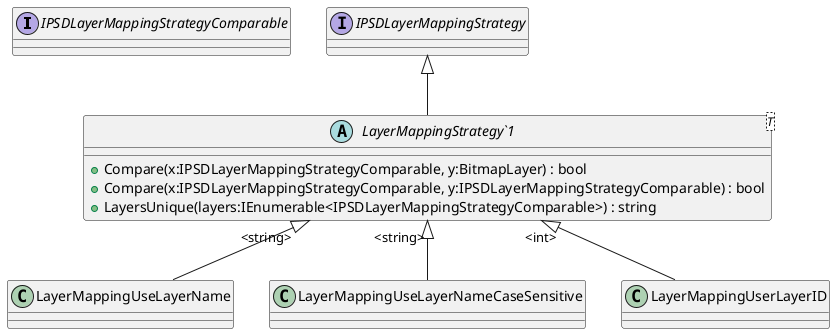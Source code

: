@startuml
interface IPSDLayerMappingStrategyComparable {
}
interface IPSDLayerMappingStrategy {
}
abstract class "LayerMappingStrategy`1"<T> {
    + Compare(x:IPSDLayerMappingStrategyComparable, y:BitmapLayer) : bool
    + Compare(x:IPSDLayerMappingStrategyComparable, y:IPSDLayerMappingStrategyComparable) : bool
    + LayersUnique(layers:IEnumerable<IPSDLayerMappingStrategyComparable>) : string
}
class LayerMappingUseLayerName {
}
class LayerMappingUseLayerNameCaseSensitive {
}
class LayerMappingUserLayerID {
}
IPSDLayerMappingStrategy <|-- "LayerMappingStrategy`1"
"LayerMappingStrategy`1" "<string>" <|-- LayerMappingUseLayerName
"LayerMappingStrategy`1" "<string>" <|-- LayerMappingUseLayerNameCaseSensitive
"LayerMappingStrategy`1" "<int>" <|-- LayerMappingUserLayerID
@enduml
